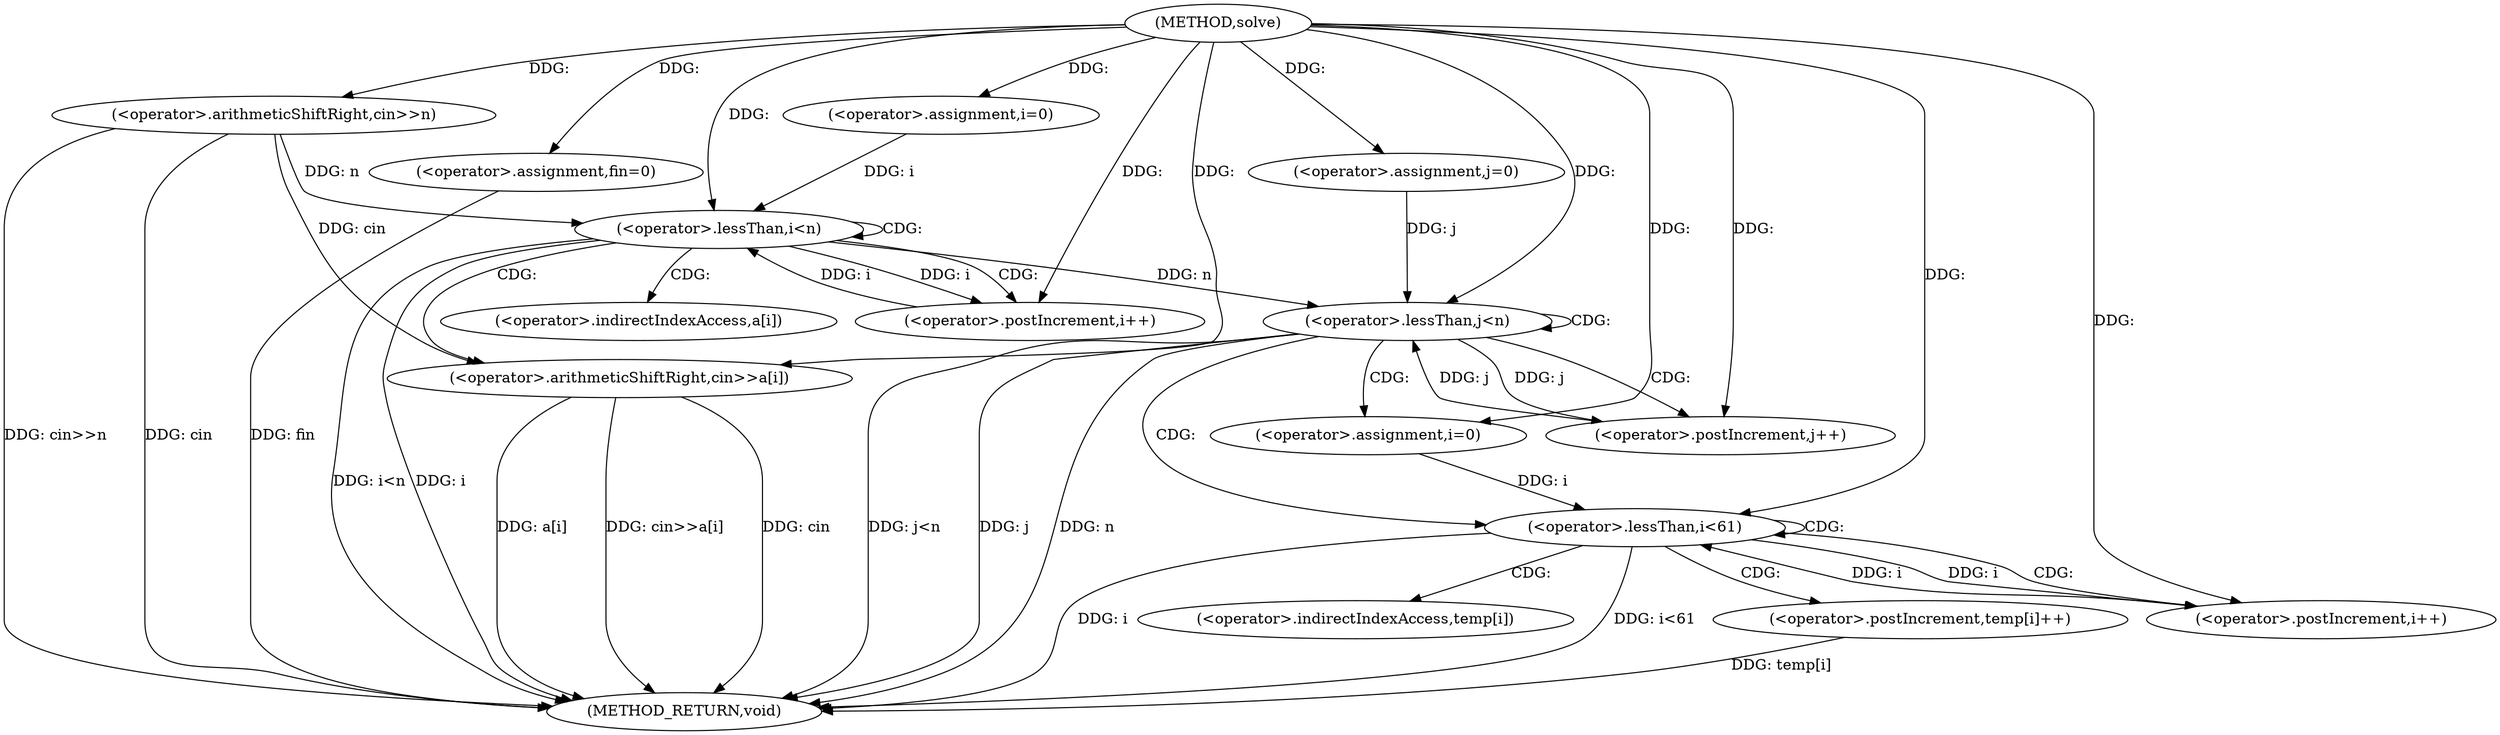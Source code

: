 digraph "solve" {  
"1000381" [label = "(METHOD,solve)" ]
"1000435" [label = "(METHOD_RETURN,void)" ]
"1000384" [label = "(<operator>.arithmeticShiftRight,cin>>n)" ]
"1000432" [label = "(<operator>.assignment,fin=0)" ]
"1000390" [label = "(<operator>.assignment,i=0)" ]
"1000393" [label = "(<operator>.lessThan,i<n)" ]
"1000396" [label = "(<operator>.postIncrement,i++)" ]
"1000398" [label = "(<operator>.arithmeticShiftRight,cin>>a[i])" ]
"1000406" [label = "(<operator>.assignment,j=0)" ]
"1000409" [label = "(<operator>.lessThan,j<n)" ]
"1000412" [label = "(<operator>.postIncrement,j++)" ]
"1000417" [label = "(<operator>.assignment,i=0)" ]
"1000420" [label = "(<operator>.lessThan,i<61)" ]
"1000423" [label = "(<operator>.postIncrement,i++)" ]
"1000427" [label = "(<operator>.postIncrement,temp[i]++)" ]
"1000400" [label = "(<operator>.indirectIndexAccess,a[i])" ]
"1000428" [label = "(<operator>.indirectIndexAccess,temp[i])" ]
  "1000384" -> "1000435"  [ label = "DDG: cin"] 
  "1000384" -> "1000435"  [ label = "DDG: cin>>n"] 
  "1000393" -> "1000435"  [ label = "DDG: i"] 
  "1000393" -> "1000435"  [ label = "DDG: i<n"] 
  "1000409" -> "1000435"  [ label = "DDG: j"] 
  "1000409" -> "1000435"  [ label = "DDG: n"] 
  "1000409" -> "1000435"  [ label = "DDG: j<n"] 
  "1000432" -> "1000435"  [ label = "DDG: fin"] 
  "1000420" -> "1000435"  [ label = "DDG: i"] 
  "1000420" -> "1000435"  [ label = "DDG: i<61"] 
  "1000427" -> "1000435"  [ label = "DDG: temp[i]"] 
  "1000398" -> "1000435"  [ label = "DDG: cin"] 
  "1000398" -> "1000435"  [ label = "DDG: a[i]"] 
  "1000398" -> "1000435"  [ label = "DDG: cin>>a[i]"] 
  "1000381" -> "1000432"  [ label = "DDG: "] 
  "1000381" -> "1000384"  [ label = "DDG: "] 
  "1000381" -> "1000390"  [ label = "DDG: "] 
  "1000381" -> "1000406"  [ label = "DDG: "] 
  "1000390" -> "1000393"  [ label = "DDG: i"] 
  "1000396" -> "1000393"  [ label = "DDG: i"] 
  "1000381" -> "1000393"  [ label = "DDG: "] 
  "1000384" -> "1000393"  [ label = "DDG: n"] 
  "1000393" -> "1000396"  [ label = "DDG: i"] 
  "1000381" -> "1000396"  [ label = "DDG: "] 
  "1000384" -> "1000398"  [ label = "DDG: cin"] 
  "1000381" -> "1000398"  [ label = "DDG: "] 
  "1000406" -> "1000409"  [ label = "DDG: j"] 
  "1000412" -> "1000409"  [ label = "DDG: j"] 
  "1000381" -> "1000409"  [ label = "DDG: "] 
  "1000393" -> "1000409"  [ label = "DDG: n"] 
  "1000409" -> "1000412"  [ label = "DDG: j"] 
  "1000381" -> "1000412"  [ label = "DDG: "] 
  "1000381" -> "1000417"  [ label = "DDG: "] 
  "1000417" -> "1000420"  [ label = "DDG: i"] 
  "1000423" -> "1000420"  [ label = "DDG: i"] 
  "1000381" -> "1000420"  [ label = "DDG: "] 
  "1000420" -> "1000423"  [ label = "DDG: i"] 
  "1000381" -> "1000423"  [ label = "DDG: "] 
  "1000393" -> "1000398"  [ label = "CDG: "] 
  "1000393" -> "1000393"  [ label = "CDG: "] 
  "1000393" -> "1000396"  [ label = "CDG: "] 
  "1000393" -> "1000400"  [ label = "CDG: "] 
  "1000409" -> "1000420"  [ label = "CDG: "] 
  "1000409" -> "1000412"  [ label = "CDG: "] 
  "1000409" -> "1000409"  [ label = "CDG: "] 
  "1000409" -> "1000417"  [ label = "CDG: "] 
  "1000420" -> "1000420"  [ label = "CDG: "] 
  "1000420" -> "1000427"  [ label = "CDG: "] 
  "1000420" -> "1000423"  [ label = "CDG: "] 
  "1000420" -> "1000428"  [ label = "CDG: "] 
}
